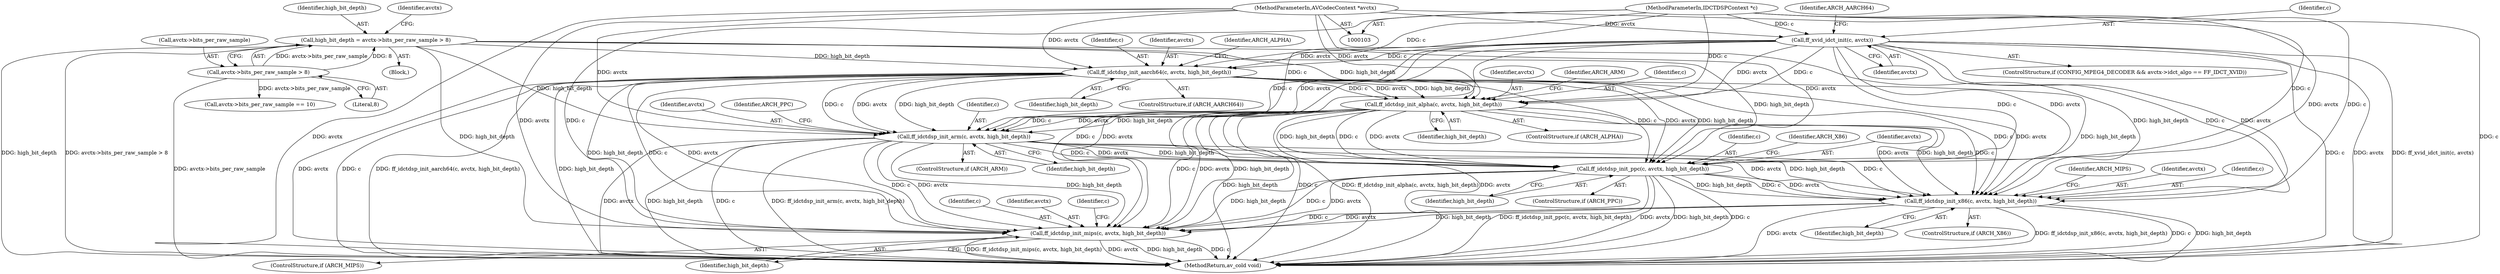 digraph "0_FFmpeg_b3332a182f8ba33a34542e4a0370f38b914ccf7d@pointer" {
"1000393" [label="(Call,ff_idctdsp_init_alpha(c, avctx, high_bit_depth))"];
"1000382" [label="(Call,ff_xvid_idct_init(c, avctx))"];
"1000104" [label="(MethodParameterIn,IDCTDSPContext *c)"];
"1000105" [label="(MethodParameterIn,AVCodecContext *avctx)"];
"1000387" [label="(Call,ff_idctdsp_init_aarch64(c, avctx, high_bit_depth))"];
"1000108" [label="(Call,high_bit_depth = avctx->bits_per_raw_sample > 8)"];
"1000110" [label="(Call,avctx->bits_per_raw_sample > 8)"];
"1000399" [label="(Call,ff_idctdsp_init_arm(c, avctx, high_bit_depth))"];
"1000405" [label="(Call,ff_idctdsp_init_ppc(c, avctx, high_bit_depth))"];
"1000411" [label="(Call,ff_idctdsp_init_x86(c, avctx, high_bit_depth))"];
"1000417" [label="(Call,ff_idctdsp_init_mips(c, avctx, high_bit_depth))"];
"1000400" [label="(Identifier,c)"];
"1000385" [label="(ControlStructure,if (ARCH_AARCH64))"];
"1000388" [label="(Identifier,c)"];
"1000409" [label="(ControlStructure,if (ARCH_X86))"];
"1000114" [label="(Literal,8)"];
"1000420" [label="(Identifier,high_bit_depth)"];
"1000389" [label="(Identifier,avctx)"];
"1000118" [label="(Identifier,avctx)"];
"1000411" [label="(Call,ff_idctdsp_init_x86(c, avctx, high_bit_depth))"];
"1000416" [label="(Identifier,ARCH_MIPS)"];
"1000383" [label="(Identifier,c)"];
"1000390" [label="(Identifier,high_bit_depth)"];
"1000406" [label="(Identifier,c)"];
"1000399" [label="(Call,ff_idctdsp_init_arm(c, avctx, high_bit_depth))"];
"1000386" [label="(Identifier,ARCH_AARCH64)"];
"1000105" [label="(MethodParameterIn,AVCodecContext *avctx)"];
"1000110" [label="(Call,avctx->bits_per_raw_sample > 8)"];
"1000417" [label="(Call,ff_idctdsp_init_mips(c, avctx, high_bit_depth))"];
"1000408" [label="(Identifier,high_bit_depth)"];
"1000418" [label="(Identifier,c)"];
"1000395" [label="(Identifier,avctx)"];
"1000108" [label="(Call,high_bit_depth = avctx->bits_per_raw_sample > 8)"];
"1000392" [label="(Identifier,ARCH_ALPHA)"];
"1000397" [label="(ControlStructure,if (ARCH_ARM))"];
"1000410" [label="(Identifier,ARCH_X86)"];
"1000415" [label="(ControlStructure,if (ARCH_MIPS))"];
"1000419" [label="(Identifier,avctx)"];
"1000402" [label="(Identifier,high_bit_depth)"];
"1000374" [label="(ControlStructure,if (CONFIG_MPEG4_DECODER && avctx->idct_algo == FF_IDCT_XVID))"];
"1000428" [label="(MethodReturn,av_cold void)"];
"1000407" [label="(Identifier,avctx)"];
"1000382" [label="(Call,ff_xvid_idct_init(c, avctx))"];
"1000405" [label="(Call,ff_idctdsp_init_ppc(c, avctx, high_bit_depth))"];
"1000384" [label="(Identifier,avctx)"];
"1000106" [label="(Block,)"];
"1000111" [label="(Call,avctx->bits_per_raw_sample)"];
"1000387" [label="(Call,ff_idctdsp_init_aarch64(c, avctx, high_bit_depth))"];
"1000413" [label="(Identifier,avctx)"];
"1000423" [label="(Identifier,c)"];
"1000109" [label="(Identifier,high_bit_depth)"];
"1000412" [label="(Identifier,c)"];
"1000396" [label="(Identifier,high_bit_depth)"];
"1000398" [label="(Identifier,ARCH_ARM)"];
"1000401" [label="(Identifier,avctx)"];
"1000393" [label="(Call,ff_idctdsp_init_alpha(c, avctx, high_bit_depth))"];
"1000394" [label="(Identifier,c)"];
"1000404" [label="(Identifier,ARCH_PPC)"];
"1000202" [label="(Call,avctx->bits_per_raw_sample == 10)"];
"1000104" [label="(MethodParameterIn,IDCTDSPContext *c)"];
"1000403" [label="(ControlStructure,if (ARCH_PPC))"];
"1000391" [label="(ControlStructure,if (ARCH_ALPHA))"];
"1000414" [label="(Identifier,high_bit_depth)"];
"1000393" -> "1000391"  [label="AST: "];
"1000393" -> "1000396"  [label="CFG: "];
"1000394" -> "1000393"  [label="AST: "];
"1000395" -> "1000393"  [label="AST: "];
"1000396" -> "1000393"  [label="AST: "];
"1000398" -> "1000393"  [label="CFG: "];
"1000393" -> "1000428"  [label="DDG: high_bit_depth"];
"1000393" -> "1000428"  [label="DDG: c"];
"1000393" -> "1000428"  [label="DDG: ff_idctdsp_init_alpha(c, avctx, high_bit_depth)"];
"1000393" -> "1000428"  [label="DDG: avctx"];
"1000382" -> "1000393"  [label="DDG: c"];
"1000382" -> "1000393"  [label="DDG: avctx"];
"1000387" -> "1000393"  [label="DDG: c"];
"1000387" -> "1000393"  [label="DDG: avctx"];
"1000387" -> "1000393"  [label="DDG: high_bit_depth"];
"1000104" -> "1000393"  [label="DDG: c"];
"1000105" -> "1000393"  [label="DDG: avctx"];
"1000108" -> "1000393"  [label="DDG: high_bit_depth"];
"1000393" -> "1000399"  [label="DDG: c"];
"1000393" -> "1000399"  [label="DDG: avctx"];
"1000393" -> "1000399"  [label="DDG: high_bit_depth"];
"1000393" -> "1000405"  [label="DDG: c"];
"1000393" -> "1000405"  [label="DDG: avctx"];
"1000393" -> "1000405"  [label="DDG: high_bit_depth"];
"1000393" -> "1000411"  [label="DDG: c"];
"1000393" -> "1000411"  [label="DDG: avctx"];
"1000393" -> "1000411"  [label="DDG: high_bit_depth"];
"1000393" -> "1000417"  [label="DDG: c"];
"1000393" -> "1000417"  [label="DDG: avctx"];
"1000393" -> "1000417"  [label="DDG: high_bit_depth"];
"1000382" -> "1000374"  [label="AST: "];
"1000382" -> "1000384"  [label="CFG: "];
"1000383" -> "1000382"  [label="AST: "];
"1000384" -> "1000382"  [label="AST: "];
"1000386" -> "1000382"  [label="CFG: "];
"1000382" -> "1000428"  [label="DDG: c"];
"1000382" -> "1000428"  [label="DDG: avctx"];
"1000382" -> "1000428"  [label="DDG: ff_xvid_idct_init(c, avctx)"];
"1000104" -> "1000382"  [label="DDG: c"];
"1000105" -> "1000382"  [label="DDG: avctx"];
"1000382" -> "1000387"  [label="DDG: c"];
"1000382" -> "1000387"  [label="DDG: avctx"];
"1000382" -> "1000399"  [label="DDG: c"];
"1000382" -> "1000399"  [label="DDG: avctx"];
"1000382" -> "1000405"  [label="DDG: c"];
"1000382" -> "1000405"  [label="DDG: avctx"];
"1000382" -> "1000411"  [label="DDG: c"];
"1000382" -> "1000411"  [label="DDG: avctx"];
"1000382" -> "1000417"  [label="DDG: c"];
"1000382" -> "1000417"  [label="DDG: avctx"];
"1000104" -> "1000103"  [label="AST: "];
"1000104" -> "1000428"  [label="DDG: c"];
"1000104" -> "1000387"  [label="DDG: c"];
"1000104" -> "1000399"  [label="DDG: c"];
"1000104" -> "1000405"  [label="DDG: c"];
"1000104" -> "1000411"  [label="DDG: c"];
"1000104" -> "1000417"  [label="DDG: c"];
"1000105" -> "1000103"  [label="AST: "];
"1000105" -> "1000428"  [label="DDG: avctx"];
"1000105" -> "1000387"  [label="DDG: avctx"];
"1000105" -> "1000399"  [label="DDG: avctx"];
"1000105" -> "1000405"  [label="DDG: avctx"];
"1000105" -> "1000411"  [label="DDG: avctx"];
"1000105" -> "1000417"  [label="DDG: avctx"];
"1000387" -> "1000385"  [label="AST: "];
"1000387" -> "1000390"  [label="CFG: "];
"1000388" -> "1000387"  [label="AST: "];
"1000389" -> "1000387"  [label="AST: "];
"1000390" -> "1000387"  [label="AST: "];
"1000392" -> "1000387"  [label="CFG: "];
"1000387" -> "1000428"  [label="DDG: avctx"];
"1000387" -> "1000428"  [label="DDG: c"];
"1000387" -> "1000428"  [label="DDG: ff_idctdsp_init_aarch64(c, avctx, high_bit_depth)"];
"1000387" -> "1000428"  [label="DDG: high_bit_depth"];
"1000108" -> "1000387"  [label="DDG: high_bit_depth"];
"1000387" -> "1000399"  [label="DDG: c"];
"1000387" -> "1000399"  [label="DDG: avctx"];
"1000387" -> "1000399"  [label="DDG: high_bit_depth"];
"1000387" -> "1000405"  [label="DDG: c"];
"1000387" -> "1000405"  [label="DDG: avctx"];
"1000387" -> "1000405"  [label="DDG: high_bit_depth"];
"1000387" -> "1000411"  [label="DDG: c"];
"1000387" -> "1000411"  [label="DDG: avctx"];
"1000387" -> "1000411"  [label="DDG: high_bit_depth"];
"1000387" -> "1000417"  [label="DDG: c"];
"1000387" -> "1000417"  [label="DDG: avctx"];
"1000387" -> "1000417"  [label="DDG: high_bit_depth"];
"1000108" -> "1000106"  [label="AST: "];
"1000108" -> "1000110"  [label="CFG: "];
"1000109" -> "1000108"  [label="AST: "];
"1000110" -> "1000108"  [label="AST: "];
"1000118" -> "1000108"  [label="CFG: "];
"1000108" -> "1000428"  [label="DDG: avctx->bits_per_raw_sample > 8"];
"1000108" -> "1000428"  [label="DDG: high_bit_depth"];
"1000110" -> "1000108"  [label="DDG: avctx->bits_per_raw_sample"];
"1000110" -> "1000108"  [label="DDG: 8"];
"1000108" -> "1000399"  [label="DDG: high_bit_depth"];
"1000108" -> "1000405"  [label="DDG: high_bit_depth"];
"1000108" -> "1000411"  [label="DDG: high_bit_depth"];
"1000108" -> "1000417"  [label="DDG: high_bit_depth"];
"1000110" -> "1000114"  [label="CFG: "];
"1000111" -> "1000110"  [label="AST: "];
"1000114" -> "1000110"  [label="AST: "];
"1000110" -> "1000428"  [label="DDG: avctx->bits_per_raw_sample"];
"1000110" -> "1000202"  [label="DDG: avctx->bits_per_raw_sample"];
"1000399" -> "1000397"  [label="AST: "];
"1000399" -> "1000402"  [label="CFG: "];
"1000400" -> "1000399"  [label="AST: "];
"1000401" -> "1000399"  [label="AST: "];
"1000402" -> "1000399"  [label="AST: "];
"1000404" -> "1000399"  [label="CFG: "];
"1000399" -> "1000428"  [label="DDG: avctx"];
"1000399" -> "1000428"  [label="DDG: high_bit_depth"];
"1000399" -> "1000428"  [label="DDG: c"];
"1000399" -> "1000428"  [label="DDG: ff_idctdsp_init_arm(c, avctx, high_bit_depth)"];
"1000399" -> "1000405"  [label="DDG: c"];
"1000399" -> "1000405"  [label="DDG: avctx"];
"1000399" -> "1000405"  [label="DDG: high_bit_depth"];
"1000399" -> "1000411"  [label="DDG: c"];
"1000399" -> "1000411"  [label="DDG: avctx"];
"1000399" -> "1000411"  [label="DDG: high_bit_depth"];
"1000399" -> "1000417"  [label="DDG: c"];
"1000399" -> "1000417"  [label="DDG: avctx"];
"1000399" -> "1000417"  [label="DDG: high_bit_depth"];
"1000405" -> "1000403"  [label="AST: "];
"1000405" -> "1000408"  [label="CFG: "];
"1000406" -> "1000405"  [label="AST: "];
"1000407" -> "1000405"  [label="AST: "];
"1000408" -> "1000405"  [label="AST: "];
"1000410" -> "1000405"  [label="CFG: "];
"1000405" -> "1000428"  [label="DDG: ff_idctdsp_init_ppc(c, avctx, high_bit_depth)"];
"1000405" -> "1000428"  [label="DDG: avctx"];
"1000405" -> "1000428"  [label="DDG: high_bit_depth"];
"1000405" -> "1000428"  [label="DDG: c"];
"1000405" -> "1000411"  [label="DDG: c"];
"1000405" -> "1000411"  [label="DDG: avctx"];
"1000405" -> "1000411"  [label="DDG: high_bit_depth"];
"1000405" -> "1000417"  [label="DDG: c"];
"1000405" -> "1000417"  [label="DDG: avctx"];
"1000405" -> "1000417"  [label="DDG: high_bit_depth"];
"1000411" -> "1000409"  [label="AST: "];
"1000411" -> "1000414"  [label="CFG: "];
"1000412" -> "1000411"  [label="AST: "];
"1000413" -> "1000411"  [label="AST: "];
"1000414" -> "1000411"  [label="AST: "];
"1000416" -> "1000411"  [label="CFG: "];
"1000411" -> "1000428"  [label="DDG: ff_idctdsp_init_x86(c, avctx, high_bit_depth)"];
"1000411" -> "1000428"  [label="DDG: c"];
"1000411" -> "1000428"  [label="DDG: high_bit_depth"];
"1000411" -> "1000428"  [label="DDG: avctx"];
"1000411" -> "1000417"  [label="DDG: c"];
"1000411" -> "1000417"  [label="DDG: avctx"];
"1000411" -> "1000417"  [label="DDG: high_bit_depth"];
"1000417" -> "1000415"  [label="AST: "];
"1000417" -> "1000420"  [label="CFG: "];
"1000418" -> "1000417"  [label="AST: "];
"1000419" -> "1000417"  [label="AST: "];
"1000420" -> "1000417"  [label="AST: "];
"1000423" -> "1000417"  [label="CFG: "];
"1000417" -> "1000428"  [label="DDG: avctx"];
"1000417" -> "1000428"  [label="DDG: high_bit_depth"];
"1000417" -> "1000428"  [label="DDG: c"];
"1000417" -> "1000428"  [label="DDG: ff_idctdsp_init_mips(c, avctx, high_bit_depth)"];
}

